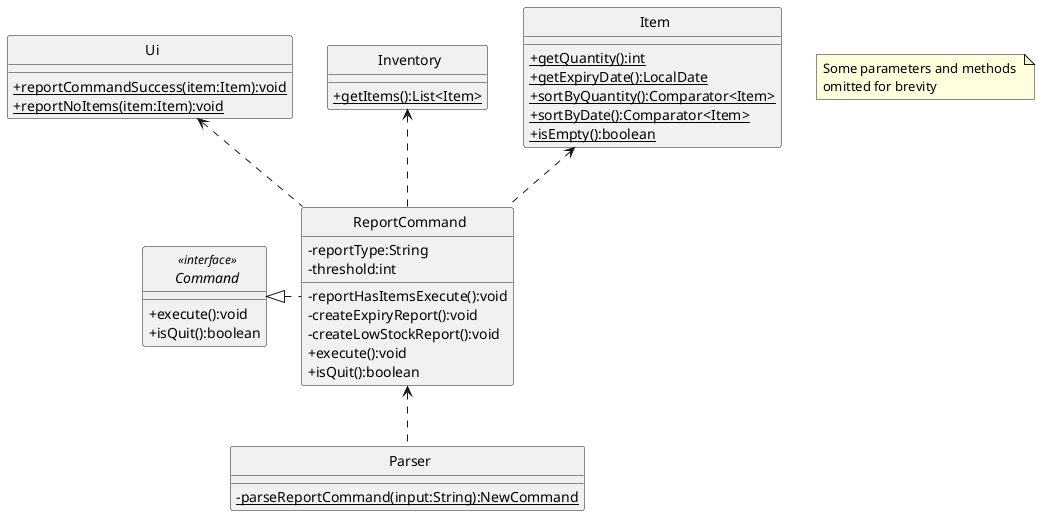 @startuml
'https://plantuml.com/class-diagram
skinparam classAttributeIconSize 0
skinparam CircledCharacterFontSize 0
skinparam CircledCharacterRadius 0

interface Command
class Ui
class Inventory
class Item
class ReportCommand
class Parser

ReportCommand <.. Parser
Command <|. ReportCommand
Ui <.. ReportCommand
Inventory <.. ReportCommand
Item <.. ReportCommand

interface Command <<interface>> {
    +execute():void
    +isQuit():boolean
}

class ReportCommand {
    -reportType:String
    -threshold:int
    -reportHasItemsExecute():void
    -createExpiryReport():void
    -createLowStockReport():void
    +execute():void
    +isQuit():boolean
}

class Item {
    {static}+getQuantity():int
    {static}+getExpiryDate():LocalDate
    {static}+sortByQuantity():Comparator<Item>
    {static}+sortByDate():Comparator<Item>
    {static}+isEmpty():boolean
}

class Parser {
    {static}-parseReportCommand(input:String):NewCommand
}

class Inventory {
    {static}+getItems():List<Item>
}

class Ui {
    {static}+reportCommandSuccess(item:Item):void
    {static}+reportNoItems(item:Item):void
}

note "Some parameters and methods \nomitted for brevity" as n1
@enduml

@startuml
hide footbox
participant "SuperTracker" as SuperTracker <<class>> #f5e3a9
participant ":ReportCommand" as ReportCommand #cbf7f4
participant "Inventory" as Inventory <<class>> #d5eac2
participant "Ui" as Ui <<class>> #e5c2ea
participant "Item" as Item #fbffb2

SuperTracker -> ReportCommand : execute()
activate ReportCommand #cbf7f4

ReportCommand -> Inventory : getItems()
activate Inventory #d5eac2
Inventory --> ReportCommand : items:List<Item>
deactivate Inventory

alt items.isEmpty()
    ReportCommand -> Ui : reportNoItems()
    activate Ui #e5c2ea
    Ui -> ReportCommand
    deactivate Ui

else
    ReportCommand -> ReportCommand : reportHasItemsExecute(items)
    activate ReportCommand #cbf7f4
    alt reportType.equals("low stock")
        ReportCommand -> ReportCommand : createLowStockReport()
        activate ReportCommand #cbf7f4
        loop for each item in items
            ReportCommand -> Item : getQuantity()
            activate Item #fbffb2
            Item -> ReportCommand
            deactivate Item
            opt items quantity is less than threshold
                ReportCommand -> ReportCommand : reportLowStockItems.add(item)
            end
            ReportCommand -> ReportCommand : sort()
            note right : items sorted by quantity
            ReportCommand -> Ui : reportCommandSuccess()
            activate Ui #e5c2ea
            Ui -> ReportCommand
            deactivate Ui
        end
        ReportCommand -> ReportCommand
        deactivate ReportCommand

    else reportType.equals("expiry")
        ReportCommand -> ReportCommand : createExpiryReport();
        activate ReportCommand #cbf7f4
        loop for each item in items
            ReportCommand -> Item : getExpiryDate()
            activate Item #fbffb2
            Item -> ReportCommand
            deactivate Item
            opt items with expiry dates that are between today and a week later
                ReportCommand -> ReportCommand : reportExpiryItems.add(item)
            end
            opt items with expiry dates that have already passed
                ReportCommand -> ReportCommand : reportExpiredItems.add(item)
            end
            ReportCommand -> ReportCommand : sort()
            note right : items sorted by expiry date for both expiry reports
            ReportCommand -> Ui : reportCommandSuccess()
            note left : for both expiry reports
            activate Ui #e5c2ea
            Ui -> ReportCommand
            deactivate Ui
        end

        ReportCommand -> ReportCommand
        deactivate ReportCommand
    end

    ReportCommand -> ReportCommand
    deactivate ReportCommand
end

note right : some parameters and methods \n are omitted for brevity

ReportCommand --> SuperTracker
deactivate ReportCommand

@enduml